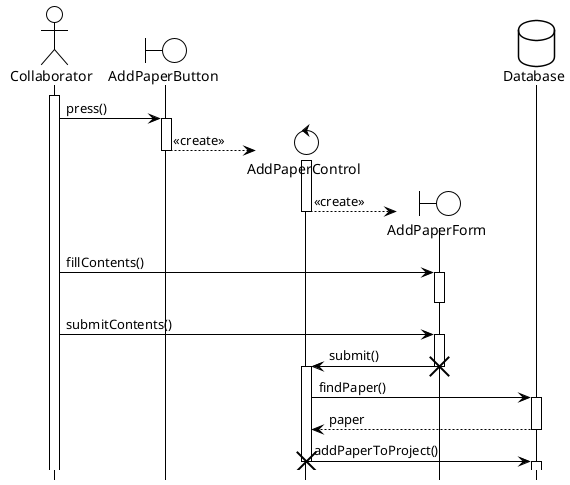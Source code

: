 @startuml AddPaperToProject
!theme plain
hide footbox
actor Collaborator as pc
boundary AddPaperButton as apb
control AddPaperControl as apc
boundary AddPaperForm as apf
database Database as pd

activate pc

pc -> apb : press()
activate apb

create apc
apb --> apc : <<create>>
deactivate apb
activate apc

create apf
apc --> apf : <<create>>
deactivate apc

pc -> apf : fillContents()
activate apf
deactivate apf

pc -> apf : submitContents()
activate apf

apf -> apc : submit()
destroy apf
activate apc

apc -> pd : findPaper()
activate pd
pd --> apc : paper
deactivate pd

apc -> pd : addPaperToProject()
destroy apc
activate pd
deactivate pd
@enduml
